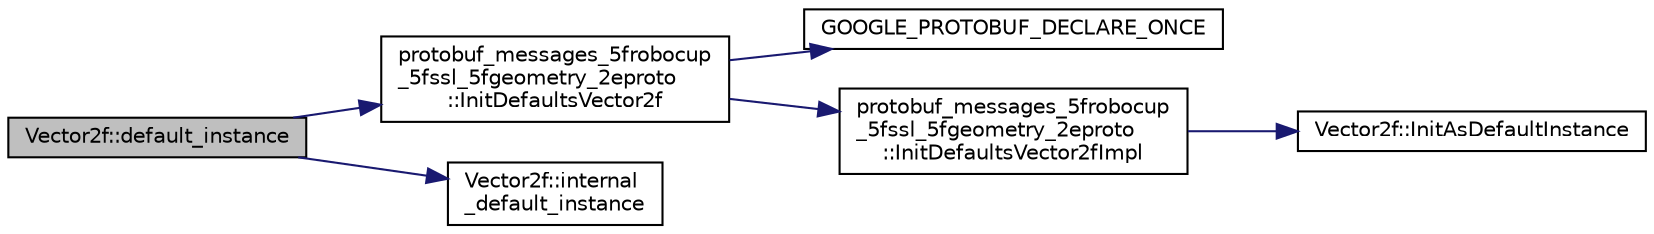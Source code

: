digraph "Vector2f::default_instance"
{
 // INTERACTIVE_SVG=YES
  edge [fontname="Helvetica",fontsize="10",labelfontname="Helvetica",labelfontsize="10"];
  node [fontname="Helvetica",fontsize="10",shape=record];
  rankdir="LR";
  Node1 [label="Vector2f::default_instance",height=0.2,width=0.4,color="black", fillcolor="grey75", style="filled", fontcolor="black"];
  Node1 -> Node2 [color="midnightblue",fontsize="10",style="solid",fontname="Helvetica"];
  Node2 [label="protobuf_messages_5frobocup\l_5fssl_5fgeometry_2eproto\l::InitDefaultsVector2f",height=0.2,width=0.4,color="black", fillcolor="white", style="filled",URL="$d4/d2b/namespaceprotobuf__messages__5frobocup__5fssl__5fgeometry__2eproto.html#a515e03f3e6377dadd0b5761c39a21ad1"];
  Node2 -> Node3 [color="midnightblue",fontsize="10",style="solid",fontname="Helvetica"];
  Node3 [label="GOOGLE_PROTOBUF_DECLARE_ONCE",height=0.2,width=0.4,color="black", fillcolor="white", style="filled",URL="$db/d34/grsim__comm_2include_2proto_2messages__robocup__ssl__geometry_8pb_8cc.html#ab62e58f219471a884ff8331c119d4c66"];
  Node2 -> Node4 [color="midnightblue",fontsize="10",style="solid",fontname="Helvetica"];
  Node4 [label="protobuf_messages_5frobocup\l_5fssl_5fgeometry_2eproto\l::InitDefaultsVector2fImpl",height=0.2,width=0.4,color="black", fillcolor="white", style="filled",URL="$d4/d2b/namespaceprotobuf__messages__5frobocup__5fssl__5fgeometry__2eproto.html#a71e243c6dc08d40aa31dc3bc0c3827b5"];
  Node4 -> Node5 [color="midnightblue",fontsize="10",style="solid",fontname="Helvetica"];
  Node5 [label="Vector2f::InitAsDefaultInstance",height=0.2,width=0.4,color="black", fillcolor="white", style="filled",URL="$da/dc2/class_vector2f.html#a504e2bf8a27ffcd91bfca0c496e0fbb8"];
  Node1 -> Node6 [color="midnightblue",fontsize="10",style="solid",fontname="Helvetica"];
  Node6 [label="Vector2f::internal\l_default_instance",height=0.2,width=0.4,color="black", fillcolor="white", style="filled",URL="$da/dc2/class_vector2f.html#a9ad0ac7dc2cb7390e25f1e16bb9d3237"];
}
